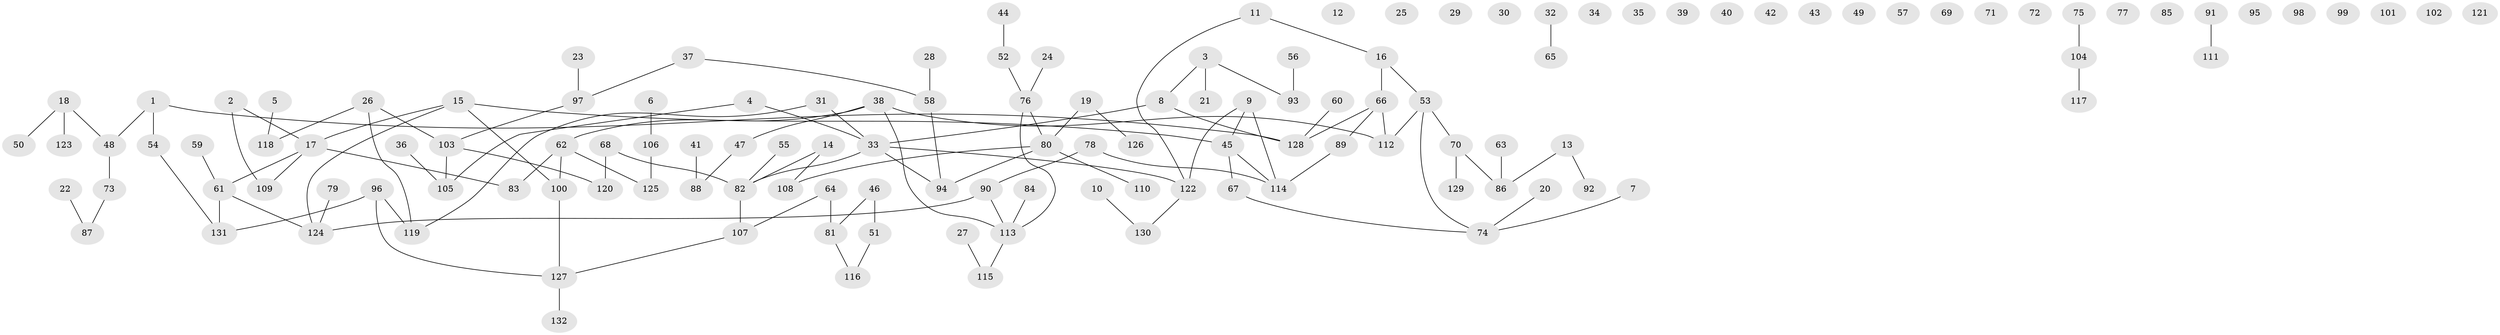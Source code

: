 // coarse degree distribution, {3: 0.13793103448275862, 1: 0.2413793103448276, 2: 0.16091954022988506, 7: 0.022988505747126436, 4: 0.09195402298850575, 0: 0.28735632183908044, 5: 0.05747126436781609}
// Generated by graph-tools (version 1.1) at 2025/23/03/03/25 07:23:29]
// undirected, 132 vertices, 126 edges
graph export_dot {
graph [start="1"]
  node [color=gray90,style=filled];
  1;
  2;
  3;
  4;
  5;
  6;
  7;
  8;
  9;
  10;
  11;
  12;
  13;
  14;
  15;
  16;
  17;
  18;
  19;
  20;
  21;
  22;
  23;
  24;
  25;
  26;
  27;
  28;
  29;
  30;
  31;
  32;
  33;
  34;
  35;
  36;
  37;
  38;
  39;
  40;
  41;
  42;
  43;
  44;
  45;
  46;
  47;
  48;
  49;
  50;
  51;
  52;
  53;
  54;
  55;
  56;
  57;
  58;
  59;
  60;
  61;
  62;
  63;
  64;
  65;
  66;
  67;
  68;
  69;
  70;
  71;
  72;
  73;
  74;
  75;
  76;
  77;
  78;
  79;
  80;
  81;
  82;
  83;
  84;
  85;
  86;
  87;
  88;
  89;
  90;
  91;
  92;
  93;
  94;
  95;
  96;
  97;
  98;
  99;
  100;
  101;
  102;
  103;
  104;
  105;
  106;
  107;
  108;
  109;
  110;
  111;
  112;
  113;
  114;
  115;
  116;
  117;
  118;
  119;
  120;
  121;
  122;
  123;
  124;
  125;
  126;
  127;
  128;
  129;
  130;
  131;
  132;
  1 -- 48;
  1 -- 54;
  1 -- 128;
  2 -- 17;
  2 -- 109;
  3 -- 8;
  3 -- 21;
  3 -- 93;
  4 -- 33;
  4 -- 105;
  5 -- 118;
  6 -- 106;
  7 -- 74;
  8 -- 33;
  8 -- 128;
  9 -- 45;
  9 -- 114;
  9 -- 122;
  10 -- 130;
  11 -- 16;
  11 -- 122;
  13 -- 86;
  13 -- 92;
  14 -- 82;
  14 -- 108;
  15 -- 17;
  15 -- 45;
  15 -- 100;
  15 -- 124;
  16 -- 53;
  16 -- 66;
  17 -- 61;
  17 -- 83;
  17 -- 109;
  18 -- 48;
  18 -- 50;
  18 -- 123;
  19 -- 80;
  19 -- 126;
  20 -- 74;
  22 -- 87;
  23 -- 97;
  24 -- 76;
  26 -- 103;
  26 -- 118;
  26 -- 119;
  27 -- 115;
  28 -- 58;
  31 -- 33;
  31 -- 119;
  32 -- 65;
  33 -- 82;
  33 -- 94;
  33 -- 122;
  36 -- 105;
  37 -- 58;
  37 -- 97;
  38 -- 47;
  38 -- 62;
  38 -- 112;
  38 -- 113;
  41 -- 88;
  44 -- 52;
  45 -- 67;
  45 -- 114;
  46 -- 51;
  46 -- 81;
  47 -- 88;
  48 -- 73;
  51 -- 116;
  52 -- 76;
  53 -- 70;
  53 -- 74;
  53 -- 112;
  54 -- 131;
  55 -- 82;
  56 -- 93;
  58 -- 94;
  59 -- 61;
  60 -- 128;
  61 -- 124;
  61 -- 131;
  62 -- 83;
  62 -- 100;
  62 -- 125;
  63 -- 86;
  64 -- 81;
  64 -- 107;
  66 -- 89;
  66 -- 112;
  66 -- 128;
  67 -- 74;
  68 -- 82;
  68 -- 120;
  70 -- 86;
  70 -- 129;
  73 -- 87;
  75 -- 104;
  76 -- 80;
  76 -- 113;
  78 -- 90;
  78 -- 114;
  79 -- 124;
  80 -- 94;
  80 -- 108;
  80 -- 110;
  81 -- 116;
  82 -- 107;
  84 -- 113;
  89 -- 114;
  90 -- 113;
  90 -- 124;
  91 -- 111;
  96 -- 119;
  96 -- 127;
  96 -- 131;
  97 -- 103;
  100 -- 127;
  103 -- 105;
  103 -- 120;
  104 -- 117;
  106 -- 125;
  107 -- 127;
  113 -- 115;
  122 -- 130;
  127 -- 132;
}
